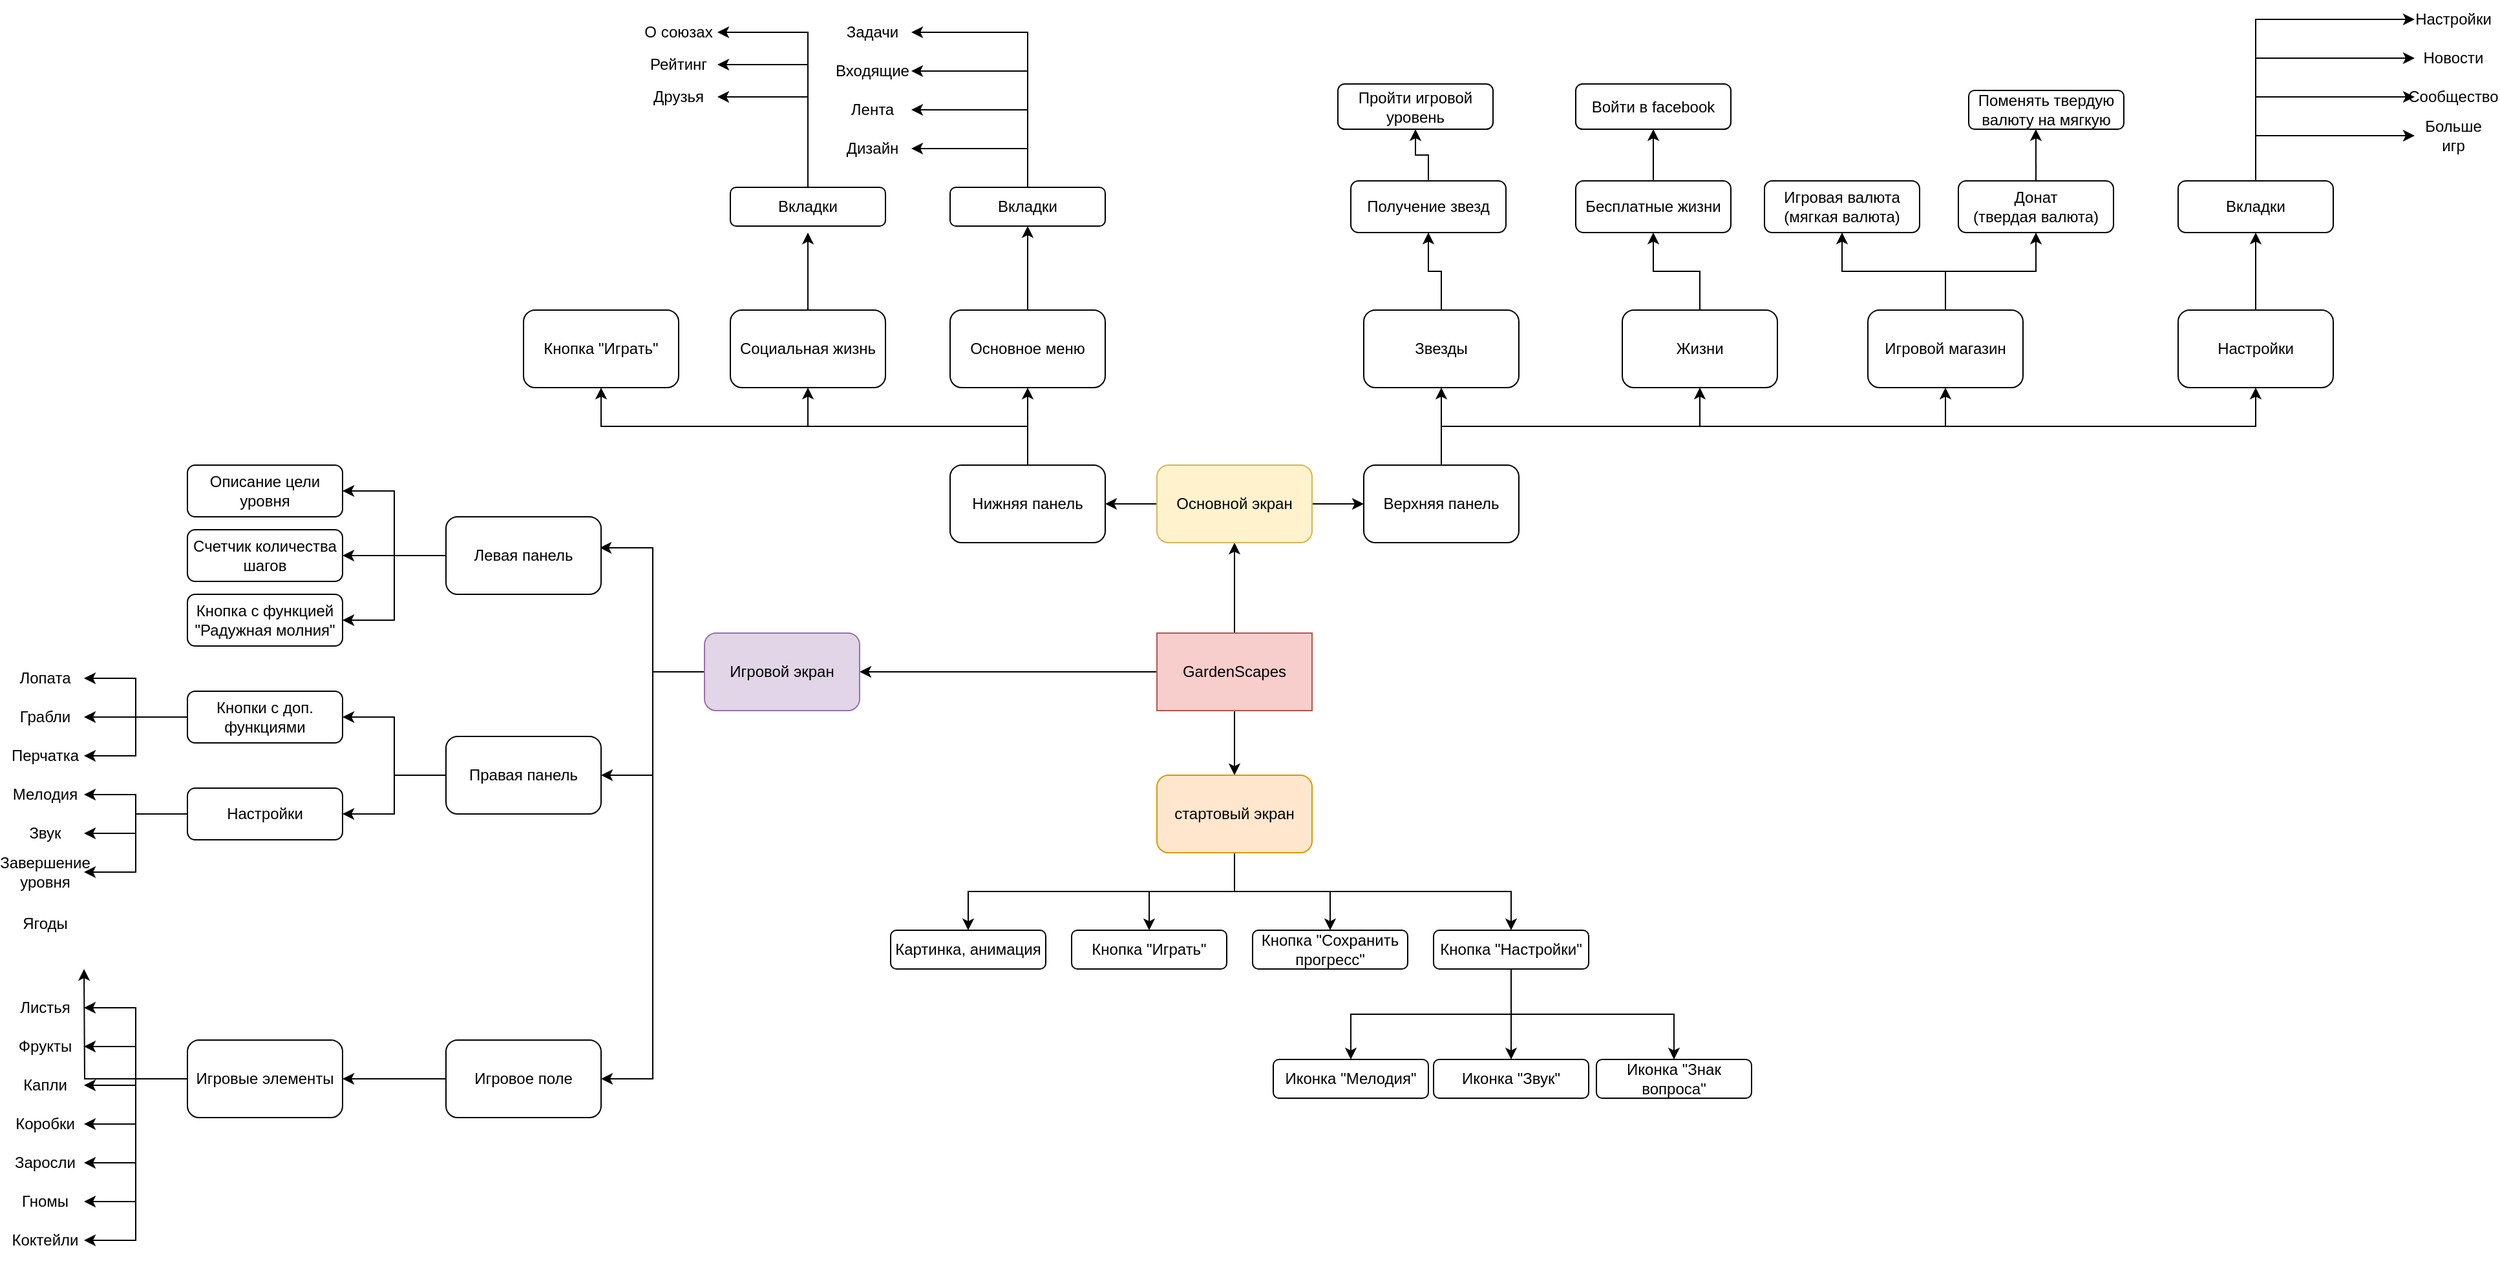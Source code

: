 <mxfile version="15.9.4" type="github">
  <diagram id="iWnDrWGRgJdqHLs7Uaia" name="Page-1">
    <mxGraphModel dx="2249" dy="1974" grid="1" gridSize="10" guides="1" tooltips="1" connect="1" arrows="1" fold="1" page="1" pageScale="1" pageWidth="827" pageHeight="1169" math="0" shadow="0">
      <root>
        <mxCell id="0" />
        <mxCell id="1" parent="0" />
        <mxCell id="uDBoIFG3QanEG0DTXgn--6" style="edgeStyle=orthogonalEdgeStyle;rounded=0;orthogonalLoop=1;jettySize=auto;html=1;exitX=0.5;exitY=1;exitDx=0;exitDy=0;" edge="1" parent="1" source="uDBoIFG3QanEG0DTXgn--1" target="uDBoIFG3QanEG0DTXgn--2">
          <mxGeometry relative="1" as="geometry" />
        </mxCell>
        <mxCell id="uDBoIFG3QanEG0DTXgn--21" style="edgeStyle=orthogonalEdgeStyle;rounded=0;orthogonalLoop=1;jettySize=auto;html=1;exitX=0.5;exitY=0;exitDx=0;exitDy=0;" edge="1" parent="1" source="uDBoIFG3QanEG0DTXgn--1" target="uDBoIFG3QanEG0DTXgn--18">
          <mxGeometry relative="1" as="geometry" />
        </mxCell>
        <mxCell id="uDBoIFG3QanEG0DTXgn--91" style="edgeStyle=orthogonalEdgeStyle;rounded=0;orthogonalLoop=1;jettySize=auto;html=1;exitX=0;exitY=0.5;exitDx=0;exitDy=0;entryX=1;entryY=0.5;entryDx=0;entryDy=0;" edge="1" parent="1" source="uDBoIFG3QanEG0DTXgn--1" target="uDBoIFG3QanEG0DTXgn--90">
          <mxGeometry relative="1" as="geometry" />
        </mxCell>
        <mxCell id="uDBoIFG3QanEG0DTXgn--1" value="GardenScapes" style="rounded=0;whiteSpace=wrap;html=1;fillColor=#f8cecc;strokeColor=#b85450;" vertex="1" parent="1">
          <mxGeometry x="350" y="380" width="120" height="60" as="geometry" />
        </mxCell>
        <mxCell id="uDBoIFG3QanEG0DTXgn--7" style="edgeStyle=orthogonalEdgeStyle;rounded=0;orthogonalLoop=1;jettySize=auto;html=1;exitX=0.5;exitY=1;exitDx=0;exitDy=0;entryX=0.5;entryY=0;entryDx=0;entryDy=0;" edge="1" parent="1" source="uDBoIFG3QanEG0DTXgn--2" target="uDBoIFG3QanEG0DTXgn--3">
          <mxGeometry relative="1" as="geometry" />
        </mxCell>
        <mxCell id="uDBoIFG3QanEG0DTXgn--8" style="edgeStyle=orthogonalEdgeStyle;rounded=0;orthogonalLoop=1;jettySize=auto;html=1;exitX=0.5;exitY=1;exitDx=0;exitDy=0;" edge="1" parent="1" source="uDBoIFG3QanEG0DTXgn--2" target="uDBoIFG3QanEG0DTXgn--4">
          <mxGeometry relative="1" as="geometry" />
        </mxCell>
        <mxCell id="uDBoIFG3QanEG0DTXgn--9" style="edgeStyle=orthogonalEdgeStyle;rounded=0;orthogonalLoop=1;jettySize=auto;html=1;exitX=0.5;exitY=1;exitDx=0;exitDy=0;entryX=0.5;entryY=0;entryDx=0;entryDy=0;" edge="1" parent="1" source="uDBoIFG3QanEG0DTXgn--2" target="uDBoIFG3QanEG0DTXgn--5">
          <mxGeometry relative="1" as="geometry" />
        </mxCell>
        <mxCell id="uDBoIFG3QanEG0DTXgn--11" style="edgeStyle=orthogonalEdgeStyle;rounded=0;orthogonalLoop=1;jettySize=auto;html=1;exitX=0.5;exitY=1;exitDx=0;exitDy=0;entryX=0.5;entryY=0;entryDx=0;entryDy=0;" edge="1" parent="1" source="uDBoIFG3QanEG0DTXgn--2" target="uDBoIFG3QanEG0DTXgn--10">
          <mxGeometry relative="1" as="geometry" />
        </mxCell>
        <mxCell id="uDBoIFG3QanEG0DTXgn--2" value="стартовый экран" style="rounded=1;whiteSpace=wrap;html=1;fillColor=#ffe6cc;strokeColor=#d79b00;" vertex="1" parent="1">
          <mxGeometry x="350" y="490" width="120" height="60" as="geometry" />
        </mxCell>
        <mxCell id="uDBoIFG3QanEG0DTXgn--3" value="Картинка, анимация&lt;br&gt;" style="rounded=1;whiteSpace=wrap;html=1;" vertex="1" parent="1">
          <mxGeometry x="144" y="610" width="120" height="30" as="geometry" />
        </mxCell>
        <mxCell id="uDBoIFG3QanEG0DTXgn--4" value="Кнопка &quot;Играть&quot;" style="rounded=1;whiteSpace=wrap;html=1;" vertex="1" parent="1">
          <mxGeometry x="284" y="610" width="120" height="30" as="geometry" />
        </mxCell>
        <mxCell id="uDBoIFG3QanEG0DTXgn--5" value="Кнопка &quot;Сохранить прогресс&quot;" style="rounded=1;whiteSpace=wrap;html=1;" vertex="1" parent="1">
          <mxGeometry x="424" y="610" width="120" height="30" as="geometry" />
        </mxCell>
        <mxCell id="uDBoIFG3QanEG0DTXgn--15" style="edgeStyle=orthogonalEdgeStyle;rounded=0;orthogonalLoop=1;jettySize=auto;html=1;exitX=0.5;exitY=1;exitDx=0;exitDy=0;" edge="1" parent="1" source="uDBoIFG3QanEG0DTXgn--10" target="uDBoIFG3QanEG0DTXgn--12">
          <mxGeometry relative="1" as="geometry" />
        </mxCell>
        <mxCell id="uDBoIFG3QanEG0DTXgn--16" style="edgeStyle=orthogonalEdgeStyle;rounded=0;orthogonalLoop=1;jettySize=auto;html=1;exitX=0.5;exitY=1;exitDx=0;exitDy=0;" edge="1" parent="1" source="uDBoIFG3QanEG0DTXgn--10" target="uDBoIFG3QanEG0DTXgn--14">
          <mxGeometry relative="1" as="geometry" />
        </mxCell>
        <mxCell id="uDBoIFG3QanEG0DTXgn--17" style="edgeStyle=orthogonalEdgeStyle;rounded=0;orthogonalLoop=1;jettySize=auto;html=1;exitX=0.5;exitY=1;exitDx=0;exitDy=0;" edge="1" parent="1" source="uDBoIFG3QanEG0DTXgn--10" target="uDBoIFG3QanEG0DTXgn--13">
          <mxGeometry relative="1" as="geometry" />
        </mxCell>
        <mxCell id="uDBoIFG3QanEG0DTXgn--10" value="Кнопка &quot;Настройки&quot;" style="rounded=1;whiteSpace=wrap;html=1;" vertex="1" parent="1">
          <mxGeometry x="564" y="610" width="120" height="30" as="geometry" />
        </mxCell>
        <mxCell id="uDBoIFG3QanEG0DTXgn--12" value="Иконка &quot;Мелодия&quot;" style="rounded=1;whiteSpace=wrap;html=1;" vertex="1" parent="1">
          <mxGeometry x="440" y="710" width="120" height="30" as="geometry" />
        </mxCell>
        <mxCell id="uDBoIFG3QanEG0DTXgn--13" value="Иконка &quot;Звук&quot;" style="rounded=1;whiteSpace=wrap;html=1;" vertex="1" parent="1">
          <mxGeometry x="564" y="710" width="120" height="30" as="geometry" />
        </mxCell>
        <mxCell id="uDBoIFG3QanEG0DTXgn--14" value="Иконка &quot;Знак вопроса&quot;" style="rounded=1;whiteSpace=wrap;html=1;" vertex="1" parent="1">
          <mxGeometry x="690" y="710" width="120" height="30" as="geometry" />
        </mxCell>
        <mxCell id="uDBoIFG3QanEG0DTXgn--60" style="edgeStyle=orthogonalEdgeStyle;rounded=0;orthogonalLoop=1;jettySize=auto;html=1;exitX=1;exitY=0.5;exitDx=0;exitDy=0;entryX=0;entryY=0.5;entryDx=0;entryDy=0;" edge="1" parent="1" source="uDBoIFG3QanEG0DTXgn--18" target="uDBoIFG3QanEG0DTXgn--59">
          <mxGeometry relative="1" as="geometry" />
        </mxCell>
        <mxCell id="uDBoIFG3QanEG0DTXgn--65" style="edgeStyle=orthogonalEdgeStyle;rounded=0;orthogonalLoop=1;jettySize=auto;html=1;exitX=0;exitY=0.5;exitDx=0;exitDy=0;entryX=1;entryY=0.5;entryDx=0;entryDy=0;" edge="1" parent="1" source="uDBoIFG3QanEG0DTXgn--18" target="uDBoIFG3QanEG0DTXgn--58">
          <mxGeometry relative="1" as="geometry" />
        </mxCell>
        <mxCell id="uDBoIFG3QanEG0DTXgn--18" value="Основной экран" style="rounded=1;whiteSpace=wrap;html=1;fillColor=#fff2cc;strokeColor=#d6b656;" vertex="1" parent="1">
          <mxGeometry x="350" y="250" width="120" height="60" as="geometry" />
        </mxCell>
        <mxCell id="uDBoIFG3QanEG0DTXgn--25" style="edgeStyle=orthogonalEdgeStyle;rounded=0;orthogonalLoop=1;jettySize=auto;html=1;exitX=0.5;exitY=0;exitDx=0;exitDy=0;entryX=0.5;entryY=1;entryDx=0;entryDy=0;" edge="1" parent="1" source="uDBoIFG3QanEG0DTXgn--20" target="uDBoIFG3QanEG0DTXgn--23">
          <mxGeometry relative="1" as="geometry" />
        </mxCell>
        <mxCell id="uDBoIFG3QanEG0DTXgn--26" style="edgeStyle=orthogonalEdgeStyle;rounded=0;orthogonalLoop=1;jettySize=auto;html=1;exitX=0.5;exitY=0;exitDx=0;exitDy=0;entryX=0.5;entryY=1;entryDx=0;entryDy=0;" edge="1" parent="1" source="uDBoIFG3QanEG0DTXgn--20" target="uDBoIFG3QanEG0DTXgn--24">
          <mxGeometry relative="1" as="geometry" />
        </mxCell>
        <mxCell id="uDBoIFG3QanEG0DTXgn--20" value="Игровой магазин" style="rounded=1;whiteSpace=wrap;html=1;" vertex="1" parent="1">
          <mxGeometry x="900" y="130" width="120" height="60" as="geometry" />
        </mxCell>
        <mxCell id="uDBoIFG3QanEG0DTXgn--23" value="Игровая валюта&lt;br&gt;(мягкая валюта)" style="rounded=1;whiteSpace=wrap;html=1;" vertex="1" parent="1">
          <mxGeometry x="820" y="30" width="120" height="40" as="geometry" />
        </mxCell>
        <mxCell id="uDBoIFG3QanEG0DTXgn--30" style="edgeStyle=orthogonalEdgeStyle;rounded=0;orthogonalLoop=1;jettySize=auto;html=1;exitX=0.5;exitY=0;exitDx=0;exitDy=0;entryX=0.433;entryY=1;entryDx=0;entryDy=0;entryPerimeter=0;" edge="1" parent="1" source="uDBoIFG3QanEG0DTXgn--24" target="uDBoIFG3QanEG0DTXgn--27">
          <mxGeometry relative="1" as="geometry" />
        </mxCell>
        <mxCell id="uDBoIFG3QanEG0DTXgn--24" value="Донат &lt;br&gt;(твердая валюта)" style="rounded=1;whiteSpace=wrap;html=1;" vertex="1" parent="1">
          <mxGeometry x="970" y="30" width="120" height="40" as="geometry" />
        </mxCell>
        <mxCell id="uDBoIFG3QanEG0DTXgn--27" value="Поменять твердую валюту на мягкую" style="rounded=1;whiteSpace=wrap;html=1;" vertex="1" parent="1">
          <mxGeometry x="978" y="-40" width="120" height="30" as="geometry" />
        </mxCell>
        <mxCell id="uDBoIFG3QanEG0DTXgn--35" style="edgeStyle=orthogonalEdgeStyle;rounded=0;orthogonalLoop=1;jettySize=auto;html=1;exitX=0.5;exitY=0;exitDx=0;exitDy=0;entryX=0.5;entryY=1;entryDx=0;entryDy=0;" edge="1" parent="1" source="uDBoIFG3QanEG0DTXgn--31" target="uDBoIFG3QanEG0DTXgn--34">
          <mxGeometry relative="1" as="geometry" />
        </mxCell>
        <mxCell id="uDBoIFG3QanEG0DTXgn--31" value="Жизни" style="rounded=1;whiteSpace=wrap;html=1;" vertex="1" parent="1">
          <mxGeometry x="710" y="130" width="120" height="60" as="geometry" />
        </mxCell>
        <mxCell id="uDBoIFG3QanEG0DTXgn--37" style="edgeStyle=orthogonalEdgeStyle;rounded=0;orthogonalLoop=1;jettySize=auto;html=1;exitX=0.5;exitY=0;exitDx=0;exitDy=0;entryX=0.5;entryY=1;entryDx=0;entryDy=0;" edge="1" parent="1" source="uDBoIFG3QanEG0DTXgn--34" target="uDBoIFG3QanEG0DTXgn--36">
          <mxGeometry relative="1" as="geometry" />
        </mxCell>
        <mxCell id="uDBoIFG3QanEG0DTXgn--34" value="Бесплатные жизни" style="rounded=1;whiteSpace=wrap;html=1;" vertex="1" parent="1">
          <mxGeometry x="674" y="30" width="120" height="40" as="geometry" />
        </mxCell>
        <mxCell id="uDBoIFG3QanEG0DTXgn--36" value="Войти в facebook" style="rounded=1;whiteSpace=wrap;html=1;" vertex="1" parent="1">
          <mxGeometry x="674" y="-45" width="120" height="35" as="geometry" />
        </mxCell>
        <mxCell id="uDBoIFG3QanEG0DTXgn--44" style="edgeStyle=orthogonalEdgeStyle;rounded=0;orthogonalLoop=1;jettySize=auto;html=1;exitX=0.5;exitY=0;exitDx=0;exitDy=0;entryX=0.5;entryY=1;entryDx=0;entryDy=0;" edge="1" parent="1" source="uDBoIFG3QanEG0DTXgn--40" target="uDBoIFG3QanEG0DTXgn--42">
          <mxGeometry relative="1" as="geometry" />
        </mxCell>
        <mxCell id="uDBoIFG3QanEG0DTXgn--40" value="Звезды" style="rounded=1;whiteSpace=wrap;html=1;" vertex="1" parent="1">
          <mxGeometry x="510" y="130" width="120" height="60" as="geometry" />
        </mxCell>
        <mxCell id="uDBoIFG3QanEG0DTXgn--45" style="edgeStyle=orthogonalEdgeStyle;rounded=0;orthogonalLoop=1;jettySize=auto;html=1;exitX=0.5;exitY=0;exitDx=0;exitDy=0;entryX=0.5;entryY=1;entryDx=0;entryDy=0;" edge="1" parent="1" source="uDBoIFG3QanEG0DTXgn--42" target="uDBoIFG3QanEG0DTXgn--43">
          <mxGeometry relative="1" as="geometry" />
        </mxCell>
        <mxCell id="uDBoIFG3QanEG0DTXgn--42" value="Получение звезд" style="rounded=1;whiteSpace=wrap;html=1;" vertex="1" parent="1">
          <mxGeometry x="500" y="30" width="120" height="40" as="geometry" />
        </mxCell>
        <mxCell id="uDBoIFG3QanEG0DTXgn--43" value="Пройти игровой уровень" style="rounded=1;whiteSpace=wrap;html=1;" vertex="1" parent="1">
          <mxGeometry x="490" y="-45" width="120" height="35" as="geometry" />
        </mxCell>
        <mxCell id="uDBoIFG3QanEG0DTXgn--49" style="edgeStyle=orthogonalEdgeStyle;rounded=0;orthogonalLoop=1;jettySize=auto;html=1;exitX=0.5;exitY=0;exitDx=0;exitDy=0;" edge="1" parent="1" source="uDBoIFG3QanEG0DTXgn--46" target="uDBoIFG3QanEG0DTXgn--48">
          <mxGeometry relative="1" as="geometry" />
        </mxCell>
        <mxCell id="uDBoIFG3QanEG0DTXgn--46" value="Настройки" style="rounded=1;whiteSpace=wrap;html=1;" vertex="1" parent="1">
          <mxGeometry x="1140" y="130" width="120" height="60" as="geometry" />
        </mxCell>
        <mxCell id="uDBoIFG3QanEG0DTXgn--54" style="edgeStyle=orthogonalEdgeStyle;rounded=0;orthogonalLoop=1;jettySize=auto;html=1;exitX=0.5;exitY=0;exitDx=0;exitDy=0;entryX=0;entryY=0.5;entryDx=0;entryDy=0;" edge="1" parent="1" source="uDBoIFG3QanEG0DTXgn--48" target="uDBoIFG3QanEG0DTXgn--50">
          <mxGeometry relative="1" as="geometry" />
        </mxCell>
        <mxCell id="uDBoIFG3QanEG0DTXgn--55" style="edgeStyle=orthogonalEdgeStyle;rounded=0;orthogonalLoop=1;jettySize=auto;html=1;exitX=0.5;exitY=0;exitDx=0;exitDy=0;entryX=0;entryY=0.5;entryDx=0;entryDy=0;" edge="1" parent="1" source="uDBoIFG3QanEG0DTXgn--48" target="uDBoIFG3QanEG0DTXgn--51">
          <mxGeometry relative="1" as="geometry" />
        </mxCell>
        <mxCell id="uDBoIFG3QanEG0DTXgn--56" style="edgeStyle=orthogonalEdgeStyle;rounded=0;orthogonalLoop=1;jettySize=auto;html=1;exitX=0.5;exitY=0;exitDx=0;exitDy=0;entryX=0;entryY=0.5;entryDx=0;entryDy=0;" edge="1" parent="1" source="uDBoIFG3QanEG0DTXgn--48" target="uDBoIFG3QanEG0DTXgn--52">
          <mxGeometry relative="1" as="geometry" />
        </mxCell>
        <mxCell id="uDBoIFG3QanEG0DTXgn--57" style="edgeStyle=orthogonalEdgeStyle;rounded=0;orthogonalLoop=1;jettySize=auto;html=1;exitX=0.5;exitY=0;exitDx=0;exitDy=0;entryX=0;entryY=0.5;entryDx=0;entryDy=0;" edge="1" parent="1" source="uDBoIFG3QanEG0DTXgn--48" target="uDBoIFG3QanEG0DTXgn--53">
          <mxGeometry relative="1" as="geometry" />
        </mxCell>
        <mxCell id="uDBoIFG3QanEG0DTXgn--48" value="Вкладки" style="rounded=1;whiteSpace=wrap;html=1;" vertex="1" parent="1">
          <mxGeometry x="1140" y="30" width="120" height="40" as="geometry" />
        </mxCell>
        <mxCell id="uDBoIFG3QanEG0DTXgn--50" value="Настройки" style="text;html=1;strokeColor=none;fillColor=none;align=center;verticalAlign=middle;whiteSpace=wrap;rounded=0;" vertex="1" parent="1">
          <mxGeometry x="1323" y="-110" width="60" height="30" as="geometry" />
        </mxCell>
        <mxCell id="uDBoIFG3QanEG0DTXgn--51" value="Новости&lt;span style=&quot;color: rgba(0 , 0 , 0 , 0) ; font-family: monospace ; font-size: 0px&quot;&gt;%3CmxGraphModel%3E%3Croot%3E%3CmxCell%20id%3D%220%22%2F%3E%3CmxCell%20id%3D%221%22%20parent%3D%220%22%2F%3E%3CmxCell%20id%3D%222%22%20value%3D%22%D0%9D%D0%B0%D1%81%D1%82%D1%80%D0%BE%D0%B9%D0%BA%D0%B8%22%20style%3D%22text%3Bhtml%3D1%3BstrokeColor%3Dnone%3BfillColor%3Dnone%3Balign%3Dcenter%3BverticalAlign%3Dmiddle%3BwhiteSpace%3Dwrap%3Brounded%3D0%3B%22%20vertex%3D%221%22%20parent%3D%221%22%3E%3CmxGeometry%20x%3D%221010%22%20y%3D%22-60%22%20width%3D%2260%22%20height%3D%2230%22%20as%3D%22geometry%22%2F%3E%3C%2FmxCell%3E%3C%2Froot%3E%3C%2FmxGraphModel%3E&lt;/span&gt;" style="text;html=1;strokeColor=none;fillColor=none;align=center;verticalAlign=middle;whiteSpace=wrap;rounded=0;" vertex="1" parent="1">
          <mxGeometry x="1323" y="-80" width="60" height="30" as="geometry" />
        </mxCell>
        <mxCell id="uDBoIFG3QanEG0DTXgn--52" value="Сообщество" style="text;html=1;strokeColor=none;fillColor=none;align=center;verticalAlign=middle;whiteSpace=wrap;rounded=0;" vertex="1" parent="1">
          <mxGeometry x="1323" y="-50" width="60" height="30" as="geometry" />
        </mxCell>
        <mxCell id="uDBoIFG3QanEG0DTXgn--53" value="Больше игр" style="text;html=1;strokeColor=none;fillColor=none;align=center;verticalAlign=middle;whiteSpace=wrap;rounded=0;" vertex="1" parent="1">
          <mxGeometry x="1323" y="-20" width="60" height="30" as="geometry" />
        </mxCell>
        <mxCell id="uDBoIFG3QanEG0DTXgn--67" style="edgeStyle=orthogonalEdgeStyle;rounded=0;orthogonalLoop=1;jettySize=auto;html=1;exitX=0.5;exitY=0;exitDx=0;exitDy=0;entryX=0.5;entryY=1;entryDx=0;entryDy=0;" edge="1" parent="1" source="uDBoIFG3QanEG0DTXgn--58" target="uDBoIFG3QanEG0DTXgn--66">
          <mxGeometry relative="1" as="geometry" />
        </mxCell>
        <mxCell id="uDBoIFG3QanEG0DTXgn--79" style="edgeStyle=orthogonalEdgeStyle;rounded=0;orthogonalLoop=1;jettySize=auto;html=1;exitX=0.5;exitY=0;exitDx=0;exitDy=0;entryX=0.5;entryY=1;entryDx=0;entryDy=0;" edge="1" parent="1" source="uDBoIFG3QanEG0DTXgn--58" target="uDBoIFG3QanEG0DTXgn--78">
          <mxGeometry relative="1" as="geometry" />
        </mxCell>
        <mxCell id="uDBoIFG3QanEG0DTXgn--89" style="edgeStyle=orthogonalEdgeStyle;rounded=0;orthogonalLoop=1;jettySize=auto;html=1;exitX=0.5;exitY=0;exitDx=0;exitDy=0;entryX=0.5;entryY=1;entryDx=0;entryDy=0;" edge="1" parent="1" source="uDBoIFG3QanEG0DTXgn--58" target="uDBoIFG3QanEG0DTXgn--88">
          <mxGeometry relative="1" as="geometry" />
        </mxCell>
        <mxCell id="uDBoIFG3QanEG0DTXgn--58" value="Нижняя панель" style="rounded=1;whiteSpace=wrap;html=1;" vertex="1" parent="1">
          <mxGeometry x="190" y="250" width="120" height="60" as="geometry" />
        </mxCell>
        <mxCell id="uDBoIFG3QanEG0DTXgn--61" style="edgeStyle=orthogonalEdgeStyle;rounded=0;orthogonalLoop=1;jettySize=auto;html=1;exitX=0.5;exitY=0;exitDx=0;exitDy=0;entryX=0.5;entryY=1;entryDx=0;entryDy=0;" edge="1" parent="1" source="uDBoIFG3QanEG0DTXgn--59" target="uDBoIFG3QanEG0DTXgn--40">
          <mxGeometry relative="1" as="geometry" />
        </mxCell>
        <mxCell id="uDBoIFG3QanEG0DTXgn--62" style="edgeStyle=orthogonalEdgeStyle;rounded=0;orthogonalLoop=1;jettySize=auto;html=1;exitX=0.5;exitY=0;exitDx=0;exitDy=0;" edge="1" parent="1" source="uDBoIFG3QanEG0DTXgn--59" target="uDBoIFG3QanEG0DTXgn--31">
          <mxGeometry relative="1" as="geometry" />
        </mxCell>
        <mxCell id="uDBoIFG3QanEG0DTXgn--63" style="edgeStyle=orthogonalEdgeStyle;rounded=0;orthogonalLoop=1;jettySize=auto;html=1;exitX=0.5;exitY=0;exitDx=0;exitDy=0;entryX=0.5;entryY=1;entryDx=0;entryDy=0;" edge="1" parent="1" source="uDBoIFG3QanEG0DTXgn--59" target="uDBoIFG3QanEG0DTXgn--20">
          <mxGeometry relative="1" as="geometry" />
        </mxCell>
        <mxCell id="uDBoIFG3QanEG0DTXgn--64" style="edgeStyle=orthogonalEdgeStyle;rounded=0;orthogonalLoop=1;jettySize=auto;html=1;exitX=0.5;exitY=0;exitDx=0;exitDy=0;" edge="1" parent="1" source="uDBoIFG3QanEG0DTXgn--59" target="uDBoIFG3QanEG0DTXgn--46">
          <mxGeometry relative="1" as="geometry" />
        </mxCell>
        <mxCell id="uDBoIFG3QanEG0DTXgn--59" value="Верхняя панель" style="rounded=1;whiteSpace=wrap;html=1;" vertex="1" parent="1">
          <mxGeometry x="510" y="250" width="120" height="60" as="geometry" />
        </mxCell>
        <mxCell id="uDBoIFG3QanEG0DTXgn--69" style="edgeStyle=orthogonalEdgeStyle;rounded=0;orthogonalLoop=1;jettySize=auto;html=1;exitX=0.5;exitY=0;exitDx=0;exitDy=0;" edge="1" parent="1" source="uDBoIFG3QanEG0DTXgn--66" target="uDBoIFG3QanEG0DTXgn--68">
          <mxGeometry relative="1" as="geometry" />
        </mxCell>
        <mxCell id="uDBoIFG3QanEG0DTXgn--66" value="Основное меню" style="rounded=1;whiteSpace=wrap;html=1;" vertex="1" parent="1">
          <mxGeometry x="190" y="130" width="120" height="60" as="geometry" />
        </mxCell>
        <mxCell id="uDBoIFG3QanEG0DTXgn--74" style="edgeStyle=orthogonalEdgeStyle;rounded=0;orthogonalLoop=1;jettySize=auto;html=1;exitX=0.5;exitY=0;exitDx=0;exitDy=0;entryX=1;entryY=0.5;entryDx=0;entryDy=0;" edge="1" parent="1" source="uDBoIFG3QanEG0DTXgn--68" target="uDBoIFG3QanEG0DTXgn--73">
          <mxGeometry relative="1" as="geometry" />
        </mxCell>
        <mxCell id="uDBoIFG3QanEG0DTXgn--75" style="edgeStyle=orthogonalEdgeStyle;rounded=0;orthogonalLoop=1;jettySize=auto;html=1;exitX=0.5;exitY=0;exitDx=0;exitDy=0;entryX=1;entryY=0.5;entryDx=0;entryDy=0;" edge="1" parent="1" source="uDBoIFG3QanEG0DTXgn--68" target="uDBoIFG3QanEG0DTXgn--72">
          <mxGeometry relative="1" as="geometry" />
        </mxCell>
        <mxCell id="uDBoIFG3QanEG0DTXgn--76" style="edgeStyle=orthogonalEdgeStyle;rounded=0;orthogonalLoop=1;jettySize=auto;html=1;exitX=0.5;exitY=0;exitDx=0;exitDy=0;entryX=1;entryY=0.5;entryDx=0;entryDy=0;" edge="1" parent="1" source="uDBoIFG3QanEG0DTXgn--68" target="uDBoIFG3QanEG0DTXgn--71">
          <mxGeometry relative="1" as="geometry" />
        </mxCell>
        <mxCell id="uDBoIFG3QanEG0DTXgn--77" style="edgeStyle=orthogonalEdgeStyle;rounded=0;orthogonalLoop=1;jettySize=auto;html=1;exitX=0.5;exitY=0;exitDx=0;exitDy=0;entryX=1;entryY=0.5;entryDx=0;entryDy=0;" edge="1" parent="1" source="uDBoIFG3QanEG0DTXgn--68" target="uDBoIFG3QanEG0DTXgn--70">
          <mxGeometry relative="1" as="geometry" />
        </mxCell>
        <mxCell id="uDBoIFG3QanEG0DTXgn--68" value="Вкладки" style="rounded=1;whiteSpace=wrap;html=1;" vertex="1" parent="1">
          <mxGeometry x="190" y="35" width="120" height="30" as="geometry" />
        </mxCell>
        <mxCell id="uDBoIFG3QanEG0DTXgn--70" value="Задачи" style="text;html=1;strokeColor=none;fillColor=none;align=center;verticalAlign=middle;whiteSpace=wrap;rounded=0;" vertex="1" parent="1">
          <mxGeometry x="100" y="-100" width="60" height="30" as="geometry" />
        </mxCell>
        <mxCell id="uDBoIFG3QanEG0DTXgn--71" value="Входящие" style="text;html=1;strokeColor=none;fillColor=none;align=center;verticalAlign=middle;whiteSpace=wrap;rounded=0;" vertex="1" parent="1">
          <mxGeometry x="100" y="-70" width="60" height="30" as="geometry" />
        </mxCell>
        <mxCell id="uDBoIFG3QanEG0DTXgn--72" value="Лента" style="text;html=1;strokeColor=none;fillColor=none;align=center;verticalAlign=middle;whiteSpace=wrap;rounded=0;" vertex="1" parent="1">
          <mxGeometry x="100" y="-40" width="60" height="30" as="geometry" />
        </mxCell>
        <mxCell id="uDBoIFG3QanEG0DTXgn--73" value="Дизайн" style="text;html=1;strokeColor=none;fillColor=none;align=center;verticalAlign=middle;whiteSpace=wrap;rounded=0;" vertex="1" parent="1">
          <mxGeometry x="100" y="-10" width="60" height="30" as="geometry" />
        </mxCell>
        <mxCell id="uDBoIFG3QanEG0DTXgn--81" style="edgeStyle=orthogonalEdgeStyle;rounded=0;orthogonalLoop=1;jettySize=auto;html=1;exitX=0.5;exitY=0;exitDx=0;exitDy=0;" edge="1" parent="1" source="uDBoIFG3QanEG0DTXgn--78">
          <mxGeometry relative="1" as="geometry">
            <mxPoint x="80" y="70" as="targetPoint" />
          </mxGeometry>
        </mxCell>
        <mxCell id="uDBoIFG3QanEG0DTXgn--78" value="Социальная жизнь" style="rounded=1;whiteSpace=wrap;html=1;" vertex="1" parent="1">
          <mxGeometry x="20" y="130" width="120" height="60" as="geometry" />
        </mxCell>
        <mxCell id="uDBoIFG3QanEG0DTXgn--85" style="edgeStyle=orthogonalEdgeStyle;rounded=0;orthogonalLoop=1;jettySize=auto;html=1;exitX=0.5;exitY=0;exitDx=0;exitDy=0;entryX=1;entryY=0.5;entryDx=0;entryDy=0;" edge="1" parent="1" source="uDBoIFG3QanEG0DTXgn--80" target="uDBoIFG3QanEG0DTXgn--82">
          <mxGeometry relative="1" as="geometry" />
        </mxCell>
        <mxCell id="uDBoIFG3QanEG0DTXgn--86" style="edgeStyle=orthogonalEdgeStyle;rounded=0;orthogonalLoop=1;jettySize=auto;html=1;exitX=0.5;exitY=0;exitDx=0;exitDy=0;entryX=1;entryY=0.5;entryDx=0;entryDy=0;" edge="1" parent="1" source="uDBoIFG3QanEG0DTXgn--80" target="uDBoIFG3QanEG0DTXgn--83">
          <mxGeometry relative="1" as="geometry" />
        </mxCell>
        <mxCell id="uDBoIFG3QanEG0DTXgn--87" style="edgeStyle=orthogonalEdgeStyle;rounded=0;orthogonalLoop=1;jettySize=auto;html=1;exitX=0.5;exitY=0;exitDx=0;exitDy=0;entryX=1;entryY=0.5;entryDx=0;entryDy=0;" edge="1" parent="1" source="uDBoIFG3QanEG0DTXgn--80" target="uDBoIFG3QanEG0DTXgn--84">
          <mxGeometry relative="1" as="geometry" />
        </mxCell>
        <mxCell id="uDBoIFG3QanEG0DTXgn--80" value="Вкладки" style="rounded=1;whiteSpace=wrap;html=1;" vertex="1" parent="1">
          <mxGeometry x="20" y="35" width="120" height="30" as="geometry" />
        </mxCell>
        <mxCell id="uDBoIFG3QanEG0DTXgn--82" value="О союзах" style="text;html=1;strokeColor=none;fillColor=none;align=center;verticalAlign=middle;whiteSpace=wrap;rounded=0;" vertex="1" parent="1">
          <mxGeometry x="-50" y="-100" width="60" height="30" as="geometry" />
        </mxCell>
        <mxCell id="uDBoIFG3QanEG0DTXgn--83" value="Рейтинг" style="text;html=1;strokeColor=none;fillColor=none;align=center;verticalAlign=middle;whiteSpace=wrap;rounded=0;" vertex="1" parent="1">
          <mxGeometry x="-50" y="-75" width="60" height="30" as="geometry" />
        </mxCell>
        <mxCell id="uDBoIFG3QanEG0DTXgn--84" value="Друзья" style="text;html=1;strokeColor=none;fillColor=none;align=center;verticalAlign=middle;whiteSpace=wrap;rounded=0;" vertex="1" parent="1">
          <mxGeometry x="-50" y="-50" width="60" height="30" as="geometry" />
        </mxCell>
        <mxCell id="uDBoIFG3QanEG0DTXgn--88" value="Кнопка &quot;Играть&quot;" style="rounded=1;whiteSpace=wrap;html=1;" vertex="1" parent="1">
          <mxGeometry x="-140" y="130" width="120" height="60" as="geometry" />
        </mxCell>
        <mxCell id="uDBoIFG3QanEG0DTXgn--94" style="edgeStyle=orthogonalEdgeStyle;rounded=0;orthogonalLoop=1;jettySize=auto;html=1;exitX=0;exitY=0.5;exitDx=0;exitDy=0;entryX=0.992;entryY=0.4;entryDx=0;entryDy=0;entryPerimeter=0;" edge="1" parent="1" source="uDBoIFG3QanEG0DTXgn--90" target="uDBoIFG3QanEG0DTXgn--92">
          <mxGeometry relative="1" as="geometry" />
        </mxCell>
        <mxCell id="uDBoIFG3QanEG0DTXgn--95" style="edgeStyle=orthogonalEdgeStyle;rounded=0;orthogonalLoop=1;jettySize=auto;html=1;exitX=0;exitY=0.5;exitDx=0;exitDy=0;entryX=1;entryY=0.5;entryDx=0;entryDy=0;" edge="1" parent="1" source="uDBoIFG3QanEG0DTXgn--90" target="uDBoIFG3QanEG0DTXgn--93">
          <mxGeometry relative="1" as="geometry" />
        </mxCell>
        <mxCell id="uDBoIFG3QanEG0DTXgn--111" style="edgeStyle=orthogonalEdgeStyle;rounded=0;orthogonalLoop=1;jettySize=auto;html=1;exitX=0;exitY=0.5;exitDx=0;exitDy=0;entryX=1;entryY=0.5;entryDx=0;entryDy=0;" edge="1" parent="1" source="uDBoIFG3QanEG0DTXgn--90" target="uDBoIFG3QanEG0DTXgn--110">
          <mxGeometry relative="1" as="geometry" />
        </mxCell>
        <mxCell id="uDBoIFG3QanEG0DTXgn--90" value="Игровой экран" style="rounded=1;whiteSpace=wrap;html=1;fillColor=#e1d5e7;strokeColor=#9673a6;" vertex="1" parent="1">
          <mxGeometry y="380" width="120" height="60" as="geometry" />
        </mxCell>
        <mxCell id="uDBoIFG3QanEG0DTXgn--97" style="edgeStyle=orthogonalEdgeStyle;rounded=0;orthogonalLoop=1;jettySize=auto;html=1;exitX=0;exitY=0.5;exitDx=0;exitDy=0;entryX=1;entryY=0.5;entryDx=0;entryDy=0;" edge="1" parent="1" source="uDBoIFG3QanEG0DTXgn--92" target="uDBoIFG3QanEG0DTXgn--96">
          <mxGeometry relative="1" as="geometry" />
        </mxCell>
        <mxCell id="uDBoIFG3QanEG0DTXgn--100" style="edgeStyle=orthogonalEdgeStyle;rounded=0;orthogonalLoop=1;jettySize=auto;html=1;exitX=0;exitY=0.5;exitDx=0;exitDy=0;entryX=1;entryY=0.5;entryDx=0;entryDy=0;" edge="1" parent="1" source="uDBoIFG3QanEG0DTXgn--92" target="uDBoIFG3QanEG0DTXgn--98">
          <mxGeometry relative="1" as="geometry" />
        </mxCell>
        <mxCell id="uDBoIFG3QanEG0DTXgn--101" style="edgeStyle=orthogonalEdgeStyle;rounded=0;orthogonalLoop=1;jettySize=auto;html=1;exitX=0;exitY=0.5;exitDx=0;exitDy=0;entryX=1;entryY=0.5;entryDx=0;entryDy=0;" edge="1" parent="1" source="uDBoIFG3QanEG0DTXgn--92" target="uDBoIFG3QanEG0DTXgn--99">
          <mxGeometry relative="1" as="geometry" />
        </mxCell>
        <mxCell id="uDBoIFG3QanEG0DTXgn--92" value="Левая панель" style="rounded=1;whiteSpace=wrap;html=1;" vertex="1" parent="1">
          <mxGeometry x="-200" y="290" width="120" height="60" as="geometry" />
        </mxCell>
        <mxCell id="uDBoIFG3QanEG0DTXgn--103" style="edgeStyle=orthogonalEdgeStyle;rounded=0;orthogonalLoop=1;jettySize=auto;html=1;exitX=0;exitY=0.5;exitDx=0;exitDy=0;entryX=1;entryY=0.5;entryDx=0;entryDy=0;" edge="1" parent="1" source="uDBoIFG3QanEG0DTXgn--93" target="uDBoIFG3QanEG0DTXgn--102">
          <mxGeometry relative="1" as="geometry" />
        </mxCell>
        <mxCell id="uDBoIFG3QanEG0DTXgn--132" style="edgeStyle=orthogonalEdgeStyle;rounded=0;orthogonalLoop=1;jettySize=auto;html=1;exitX=0;exitY=0.5;exitDx=0;exitDy=0;entryX=1;entryY=0.5;entryDx=0;entryDy=0;" edge="1" parent="1" source="uDBoIFG3QanEG0DTXgn--93" target="uDBoIFG3QanEG0DTXgn--131">
          <mxGeometry relative="1" as="geometry" />
        </mxCell>
        <mxCell id="uDBoIFG3QanEG0DTXgn--93" value="Правая панель" style="rounded=1;whiteSpace=wrap;html=1;" vertex="1" parent="1">
          <mxGeometry x="-200" y="460" width="120" height="60" as="geometry" />
        </mxCell>
        <mxCell id="uDBoIFG3QanEG0DTXgn--96" value="Описание цели уровня" style="rounded=1;whiteSpace=wrap;html=1;" vertex="1" parent="1">
          <mxGeometry x="-400" y="250" width="120" height="40" as="geometry" />
        </mxCell>
        <mxCell id="uDBoIFG3QanEG0DTXgn--98" value="Счетчик количества шагов" style="rounded=1;whiteSpace=wrap;html=1;" vertex="1" parent="1">
          <mxGeometry x="-400" y="300" width="120" height="40" as="geometry" />
        </mxCell>
        <mxCell id="uDBoIFG3QanEG0DTXgn--99" value="Кнопка с функцией &quot;Радужная молния&quot;" style="rounded=1;whiteSpace=wrap;html=1;" vertex="1" parent="1">
          <mxGeometry x="-400" y="350" width="120" height="40" as="geometry" />
        </mxCell>
        <mxCell id="uDBoIFG3QanEG0DTXgn--107" style="edgeStyle=orthogonalEdgeStyle;rounded=0;orthogonalLoop=1;jettySize=auto;html=1;exitX=0;exitY=0.5;exitDx=0;exitDy=0;entryX=1;entryY=0.5;entryDx=0;entryDy=0;" edge="1" parent="1" source="uDBoIFG3QanEG0DTXgn--102" target="uDBoIFG3QanEG0DTXgn--104">
          <mxGeometry relative="1" as="geometry" />
        </mxCell>
        <mxCell id="uDBoIFG3QanEG0DTXgn--108" style="edgeStyle=orthogonalEdgeStyle;rounded=0;orthogonalLoop=1;jettySize=auto;html=1;exitX=0;exitY=0.5;exitDx=0;exitDy=0;entryX=1;entryY=0.5;entryDx=0;entryDy=0;" edge="1" parent="1" source="uDBoIFG3QanEG0DTXgn--102" target="uDBoIFG3QanEG0DTXgn--105">
          <mxGeometry relative="1" as="geometry" />
        </mxCell>
        <mxCell id="uDBoIFG3QanEG0DTXgn--109" style="edgeStyle=orthogonalEdgeStyle;rounded=0;orthogonalLoop=1;jettySize=auto;html=1;exitX=0;exitY=0.5;exitDx=0;exitDy=0;entryX=1;entryY=0.5;entryDx=0;entryDy=0;" edge="1" parent="1" source="uDBoIFG3QanEG0DTXgn--102" target="uDBoIFG3QanEG0DTXgn--106">
          <mxGeometry relative="1" as="geometry" />
        </mxCell>
        <mxCell id="uDBoIFG3QanEG0DTXgn--102" value="Кнопки с доп. функциями" style="rounded=1;whiteSpace=wrap;html=1;" vertex="1" parent="1">
          <mxGeometry x="-400" y="425" width="120" height="40" as="geometry" />
        </mxCell>
        <mxCell id="uDBoIFG3QanEG0DTXgn--104" value="Лопата" style="text;html=1;strokeColor=none;fillColor=none;align=center;verticalAlign=middle;whiteSpace=wrap;rounded=0;" vertex="1" parent="1">
          <mxGeometry x="-540" y="400" width="60" height="30" as="geometry" />
        </mxCell>
        <mxCell id="uDBoIFG3QanEG0DTXgn--105" value="Грабли&lt;span style=&quot;color: rgba(0 , 0 , 0 , 0) ; font-family: monospace ; font-size: 0px&quot;&gt;%3CmxGraphModel%3E%3Croot%3E%3CmxCell%20id%3D%220%22%2F%3E%3CmxCell%20id%3D%221%22%20parent%3D%220%22%2F%3E%3CmxCell%20id%3D%222%22%20value%3D%22%D0%9B%D0%BE%D0%BF%D0%B0%D1%82%D0%B0%22%20style%3D%22text%3Bhtml%3D1%3BstrokeColor%3Dnone%3BfillColor%3Dnone%3Balign%3Dcenter%3BverticalAlign%3Dmiddle%3BwhiteSpace%3Dwrap%3Brounded%3D0%3B%22%20vertex%3D%221%22%20parent%3D%221%22%3E%3CmxGeometry%20x%3D%22-540%22%20y%3D%22430%22%20width%3D%2260%22%20height%3D%2230%22%20as%3D%22geometry%22%2F%3E%3C%2FmxCell%3E%3C%2Froot%3E%3C%2FmxGraphModel%3E&lt;/span&gt;" style="text;html=1;strokeColor=none;fillColor=none;align=center;verticalAlign=middle;whiteSpace=wrap;rounded=0;" vertex="1" parent="1">
          <mxGeometry x="-540" y="430" width="60" height="30" as="geometry" />
        </mxCell>
        <mxCell id="uDBoIFG3QanEG0DTXgn--106" value="Перчатка" style="text;html=1;strokeColor=none;fillColor=none;align=center;verticalAlign=middle;whiteSpace=wrap;rounded=0;" vertex="1" parent="1">
          <mxGeometry x="-540" y="460" width="60" height="30" as="geometry" />
        </mxCell>
        <mxCell id="uDBoIFG3QanEG0DTXgn--113" style="edgeStyle=orthogonalEdgeStyle;rounded=0;orthogonalLoop=1;jettySize=auto;html=1;exitX=0;exitY=0.5;exitDx=0;exitDy=0;" edge="1" parent="1" source="uDBoIFG3QanEG0DTXgn--110" target="uDBoIFG3QanEG0DTXgn--112">
          <mxGeometry relative="1" as="geometry" />
        </mxCell>
        <mxCell id="uDBoIFG3QanEG0DTXgn--110" value="Игровое поле" style="rounded=1;whiteSpace=wrap;html=1;" vertex="1" parent="1">
          <mxGeometry x="-200" y="695" width="120" height="60" as="geometry" />
        </mxCell>
        <mxCell id="uDBoIFG3QanEG0DTXgn--123" style="edgeStyle=orthogonalEdgeStyle;rounded=0;orthogonalLoop=1;jettySize=auto;html=1;exitX=0;exitY=0.5;exitDx=0;exitDy=0;entryX=1;entryY=0.5;entryDx=0;entryDy=0;" edge="1" parent="1" source="uDBoIFG3QanEG0DTXgn--112">
          <mxGeometry relative="1" as="geometry">
            <mxPoint x="-480" y="640" as="targetPoint" />
          </mxGeometry>
        </mxCell>
        <mxCell id="uDBoIFG3QanEG0DTXgn--124" style="edgeStyle=orthogonalEdgeStyle;rounded=0;orthogonalLoop=1;jettySize=auto;html=1;exitX=0;exitY=0.5;exitDx=0;exitDy=0;entryX=1;entryY=0.5;entryDx=0;entryDy=0;" edge="1" parent="1" source="uDBoIFG3QanEG0DTXgn--112" target="uDBoIFG3QanEG0DTXgn--115">
          <mxGeometry relative="1" as="geometry" />
        </mxCell>
        <mxCell id="uDBoIFG3QanEG0DTXgn--125" style="edgeStyle=orthogonalEdgeStyle;rounded=0;orthogonalLoop=1;jettySize=auto;html=1;exitX=0;exitY=0.5;exitDx=0;exitDy=0;entryX=1;entryY=0.5;entryDx=0;entryDy=0;" edge="1" parent="1" source="uDBoIFG3QanEG0DTXgn--112" target="uDBoIFG3QanEG0DTXgn--116">
          <mxGeometry relative="1" as="geometry" />
        </mxCell>
        <mxCell id="uDBoIFG3QanEG0DTXgn--126" style="edgeStyle=orthogonalEdgeStyle;rounded=0;orthogonalLoop=1;jettySize=auto;html=1;exitX=0;exitY=0.5;exitDx=0;exitDy=0;entryX=1;entryY=0.5;entryDx=0;entryDy=0;" edge="1" parent="1" source="uDBoIFG3QanEG0DTXgn--112" target="uDBoIFG3QanEG0DTXgn--117">
          <mxGeometry relative="1" as="geometry" />
        </mxCell>
        <mxCell id="uDBoIFG3QanEG0DTXgn--127" style="edgeStyle=orthogonalEdgeStyle;rounded=0;orthogonalLoop=1;jettySize=auto;html=1;exitX=0;exitY=0.5;exitDx=0;exitDy=0;entryX=1;entryY=0.5;entryDx=0;entryDy=0;" edge="1" parent="1" source="uDBoIFG3QanEG0DTXgn--112" target="uDBoIFG3QanEG0DTXgn--118">
          <mxGeometry relative="1" as="geometry" />
        </mxCell>
        <mxCell id="uDBoIFG3QanEG0DTXgn--128" style="edgeStyle=orthogonalEdgeStyle;rounded=0;orthogonalLoop=1;jettySize=auto;html=1;exitX=0;exitY=0.5;exitDx=0;exitDy=0;entryX=1;entryY=0.5;entryDx=0;entryDy=0;" edge="1" parent="1" source="uDBoIFG3QanEG0DTXgn--112" target="uDBoIFG3QanEG0DTXgn--119">
          <mxGeometry relative="1" as="geometry" />
        </mxCell>
        <mxCell id="uDBoIFG3QanEG0DTXgn--129" style="edgeStyle=orthogonalEdgeStyle;rounded=0;orthogonalLoop=1;jettySize=auto;html=1;exitX=0;exitY=0.5;exitDx=0;exitDy=0;entryX=1;entryY=0.5;entryDx=0;entryDy=0;" edge="1" parent="1" source="uDBoIFG3QanEG0DTXgn--112" target="uDBoIFG3QanEG0DTXgn--120">
          <mxGeometry relative="1" as="geometry" />
        </mxCell>
        <mxCell id="uDBoIFG3QanEG0DTXgn--130" style="edgeStyle=orthogonalEdgeStyle;rounded=0;orthogonalLoop=1;jettySize=auto;html=1;exitX=0;exitY=0.5;exitDx=0;exitDy=0;entryX=1;entryY=0.5;entryDx=0;entryDy=0;" edge="1" parent="1" source="uDBoIFG3QanEG0DTXgn--112" target="uDBoIFG3QanEG0DTXgn--121">
          <mxGeometry relative="1" as="geometry" />
        </mxCell>
        <mxCell id="uDBoIFG3QanEG0DTXgn--112" value="Игровые элементы" style="rounded=1;whiteSpace=wrap;html=1;" vertex="1" parent="1">
          <mxGeometry x="-400" y="695" width="120" height="60" as="geometry" />
        </mxCell>
        <mxCell id="uDBoIFG3QanEG0DTXgn--114" value="Ягоды" style="text;html=1;strokeColor=none;fillColor=none;align=center;verticalAlign=middle;whiteSpace=wrap;rounded=0;" vertex="1" parent="1">
          <mxGeometry x="-540" y="590" width="60" height="30" as="geometry" />
        </mxCell>
        <mxCell id="uDBoIFG3QanEG0DTXgn--115" value="Листья" style="text;html=1;strokeColor=none;fillColor=none;align=center;verticalAlign=middle;whiteSpace=wrap;rounded=0;" vertex="1" parent="1">
          <mxGeometry x="-540" y="655" width="60" height="30" as="geometry" />
        </mxCell>
        <mxCell id="uDBoIFG3QanEG0DTXgn--116" value="Фрукты" style="text;html=1;strokeColor=none;fillColor=none;align=center;verticalAlign=middle;whiteSpace=wrap;rounded=0;" vertex="1" parent="1">
          <mxGeometry x="-540" y="685" width="60" height="30" as="geometry" />
        </mxCell>
        <mxCell id="uDBoIFG3QanEG0DTXgn--117" value="Капли" style="text;html=1;strokeColor=none;fillColor=none;align=center;verticalAlign=middle;whiteSpace=wrap;rounded=0;" vertex="1" parent="1">
          <mxGeometry x="-540" y="715" width="60" height="30" as="geometry" />
        </mxCell>
        <mxCell id="uDBoIFG3QanEG0DTXgn--118" value="Коробки" style="text;html=1;strokeColor=none;fillColor=none;align=center;verticalAlign=middle;whiteSpace=wrap;rounded=0;" vertex="1" parent="1">
          <mxGeometry x="-540" y="745" width="60" height="30" as="geometry" />
        </mxCell>
        <mxCell id="uDBoIFG3QanEG0DTXgn--119" value="Заросли" style="text;html=1;strokeColor=none;fillColor=none;align=center;verticalAlign=middle;whiteSpace=wrap;rounded=0;" vertex="1" parent="1">
          <mxGeometry x="-540" y="775" width="60" height="30" as="geometry" />
        </mxCell>
        <mxCell id="uDBoIFG3QanEG0DTXgn--120" value="Гномы" style="text;html=1;strokeColor=none;fillColor=none;align=center;verticalAlign=middle;whiteSpace=wrap;rounded=0;" vertex="1" parent="1">
          <mxGeometry x="-540" y="805" width="60" height="30" as="geometry" />
        </mxCell>
        <mxCell id="uDBoIFG3QanEG0DTXgn--121" value="Коктейли" style="text;html=1;strokeColor=none;fillColor=none;align=center;verticalAlign=middle;whiteSpace=wrap;rounded=0;" vertex="1" parent="1">
          <mxGeometry x="-540" y="835" width="60" height="30" as="geometry" />
        </mxCell>
        <mxCell id="uDBoIFG3QanEG0DTXgn--136" style="edgeStyle=orthogonalEdgeStyle;rounded=0;orthogonalLoop=1;jettySize=auto;html=1;exitX=0;exitY=0.5;exitDx=0;exitDy=0;entryX=1;entryY=0.5;entryDx=0;entryDy=0;" edge="1" parent="1" source="uDBoIFG3QanEG0DTXgn--131" target="uDBoIFG3QanEG0DTXgn--133">
          <mxGeometry relative="1" as="geometry" />
        </mxCell>
        <mxCell id="uDBoIFG3QanEG0DTXgn--137" style="edgeStyle=orthogonalEdgeStyle;rounded=0;orthogonalLoop=1;jettySize=auto;html=1;exitX=0;exitY=0.5;exitDx=0;exitDy=0;entryX=1;entryY=0.5;entryDx=0;entryDy=0;" edge="1" parent="1" source="uDBoIFG3QanEG0DTXgn--131" target="uDBoIFG3QanEG0DTXgn--135">
          <mxGeometry relative="1" as="geometry" />
        </mxCell>
        <mxCell id="uDBoIFG3QanEG0DTXgn--138" style="edgeStyle=orthogonalEdgeStyle;rounded=0;orthogonalLoop=1;jettySize=auto;html=1;exitX=0;exitY=0.5;exitDx=0;exitDy=0;entryX=1;entryY=0.5;entryDx=0;entryDy=0;" edge="1" parent="1" source="uDBoIFG3QanEG0DTXgn--131" target="uDBoIFG3QanEG0DTXgn--134">
          <mxGeometry relative="1" as="geometry" />
        </mxCell>
        <mxCell id="uDBoIFG3QanEG0DTXgn--131" value="Настройки" style="rounded=1;whiteSpace=wrap;html=1;" vertex="1" parent="1">
          <mxGeometry x="-400" y="500" width="120" height="40" as="geometry" />
        </mxCell>
        <mxCell id="uDBoIFG3QanEG0DTXgn--133" value="Мелодия" style="text;html=1;strokeColor=none;fillColor=none;align=center;verticalAlign=middle;whiteSpace=wrap;rounded=0;" vertex="1" parent="1">
          <mxGeometry x="-540" y="490" width="60" height="30" as="geometry" />
        </mxCell>
        <mxCell id="uDBoIFG3QanEG0DTXgn--134" value="Звук" style="text;html=1;strokeColor=none;fillColor=none;align=center;verticalAlign=middle;whiteSpace=wrap;rounded=0;" vertex="1" parent="1">
          <mxGeometry x="-540" y="520" width="60" height="30" as="geometry" />
        </mxCell>
        <mxCell id="uDBoIFG3QanEG0DTXgn--135" value="Завершение уровня" style="text;html=1;strokeColor=none;fillColor=none;align=center;verticalAlign=middle;whiteSpace=wrap;rounded=0;" vertex="1" parent="1">
          <mxGeometry x="-540" y="550" width="60" height="30" as="geometry" />
        </mxCell>
      </root>
    </mxGraphModel>
  </diagram>
</mxfile>

